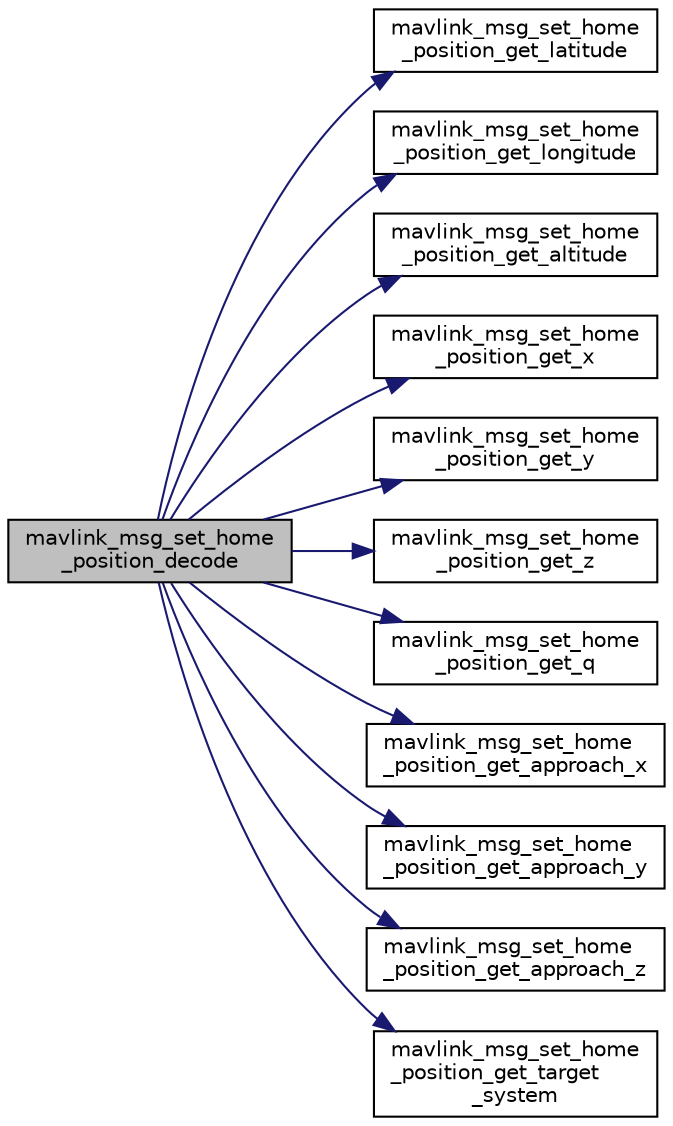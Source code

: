 digraph "mavlink_msg_set_home_position_decode"
{
 // INTERACTIVE_SVG=YES
  edge [fontname="Helvetica",fontsize="10",labelfontname="Helvetica",labelfontsize="10"];
  node [fontname="Helvetica",fontsize="10",shape=record];
  rankdir="LR";
  Node1 [label="mavlink_msg_set_home\l_position_decode",height=0.2,width=0.4,color="black", fillcolor="grey75", style="filled", fontcolor="black"];
  Node1 -> Node2 [color="midnightblue",fontsize="10",style="solid",fontname="Helvetica"];
  Node2 [label="mavlink_msg_set_home\l_position_get_latitude",height=0.2,width=0.4,color="black", fillcolor="white", style="filled",URL="$mavlink__msg__set__home__position_8h.html#ae266f6eb772cf1c3dbfe5a39749ed308",tooltip="Get field latitude from set_home_position message. "];
  Node1 -> Node3 [color="midnightblue",fontsize="10",style="solid",fontname="Helvetica"];
  Node3 [label="mavlink_msg_set_home\l_position_get_longitude",height=0.2,width=0.4,color="black", fillcolor="white", style="filled",URL="$mavlink__msg__set__home__position_8h.html#a2d010b2f8793e70e217f248ba5b3a795",tooltip="Get field longitude from set_home_position message. "];
  Node1 -> Node4 [color="midnightblue",fontsize="10",style="solid",fontname="Helvetica"];
  Node4 [label="mavlink_msg_set_home\l_position_get_altitude",height=0.2,width=0.4,color="black", fillcolor="white", style="filled",URL="$mavlink__msg__set__home__position_8h.html#a18d6df855ade28232369edcd387fc16f",tooltip="Get field altitude from set_home_position message. "];
  Node1 -> Node5 [color="midnightblue",fontsize="10",style="solid",fontname="Helvetica"];
  Node5 [label="mavlink_msg_set_home\l_position_get_x",height=0.2,width=0.4,color="black", fillcolor="white", style="filled",URL="$mavlink__msg__set__home__position_8h.html#ab7e16f7dd015ee5b36d844f777d122cc",tooltip="Get field x from set_home_position message. "];
  Node1 -> Node6 [color="midnightblue",fontsize="10",style="solid",fontname="Helvetica"];
  Node6 [label="mavlink_msg_set_home\l_position_get_y",height=0.2,width=0.4,color="black", fillcolor="white", style="filled",URL="$mavlink__msg__set__home__position_8h.html#a9b79d5f15eff3364cbbd30d0b558bcf8",tooltip="Get field y from set_home_position message. "];
  Node1 -> Node7 [color="midnightblue",fontsize="10",style="solid",fontname="Helvetica"];
  Node7 [label="mavlink_msg_set_home\l_position_get_z",height=0.2,width=0.4,color="black", fillcolor="white", style="filled",URL="$mavlink__msg__set__home__position_8h.html#ab36accd756d30a1b3216454355a0fcf1",tooltip="Get field z from set_home_position message. "];
  Node1 -> Node8 [color="midnightblue",fontsize="10",style="solid",fontname="Helvetica"];
  Node8 [label="mavlink_msg_set_home\l_position_get_q",height=0.2,width=0.4,color="black", fillcolor="white", style="filled",URL="$mavlink__msg__set__home__position_8h.html#a08ba67b4e1686d777907dc2c865166a0",tooltip="Get field q from set_home_position message. "];
  Node1 -> Node9 [color="midnightblue",fontsize="10",style="solid",fontname="Helvetica"];
  Node9 [label="mavlink_msg_set_home\l_position_get_approach_x",height=0.2,width=0.4,color="black", fillcolor="white", style="filled",URL="$mavlink__msg__set__home__position_8h.html#a5a9d14961fc08dac15a002cb67737315",tooltip="Get field approach_x from set_home_position message. "];
  Node1 -> Node10 [color="midnightblue",fontsize="10",style="solid",fontname="Helvetica"];
  Node10 [label="mavlink_msg_set_home\l_position_get_approach_y",height=0.2,width=0.4,color="black", fillcolor="white", style="filled",URL="$mavlink__msg__set__home__position_8h.html#aacbb3f4aa58c1e66475828403eeb299f",tooltip="Get field approach_y from set_home_position message. "];
  Node1 -> Node11 [color="midnightblue",fontsize="10",style="solid",fontname="Helvetica"];
  Node11 [label="mavlink_msg_set_home\l_position_get_approach_z",height=0.2,width=0.4,color="black", fillcolor="white", style="filled",URL="$mavlink__msg__set__home__position_8h.html#a704277ec6e62ae531365517a77d91af6",tooltip="Get field approach_z from set_home_position message. "];
  Node1 -> Node12 [color="midnightblue",fontsize="10",style="solid",fontname="Helvetica"];
  Node12 [label="mavlink_msg_set_home\l_position_get_target\l_system",height=0.2,width=0.4,color="black", fillcolor="white", style="filled",URL="$mavlink__msg__set__home__position_8h.html#a2b507e68fd6fda0bc03cf683b67b77bf",tooltip="Send a set_home_position message. "];
}
